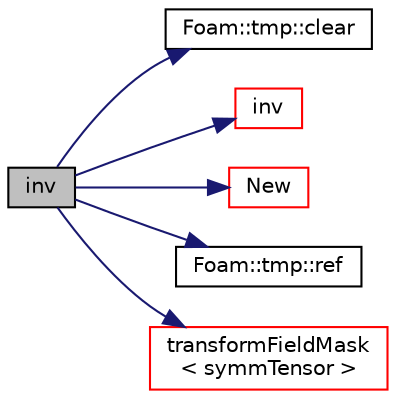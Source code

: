 digraph "inv"
{
  bgcolor="transparent";
  edge [fontname="Helvetica",fontsize="10",labelfontname="Helvetica",labelfontsize="10"];
  node [fontname="Helvetica",fontsize="10",shape=record];
  rankdir="LR";
  Node79956 [label="inv",height=0.2,width=0.4,color="black", fillcolor="grey75", style="filled", fontcolor="black"];
  Node79956 -> Node79957 [color="midnightblue",fontsize="10",style="solid",fontname="Helvetica"];
  Node79957 [label="Foam::tmp::clear",height=0.2,width=0.4,color="black",URL="$a27077.html#adf1d9633e64d0de6a36e0af17ccd8163",tooltip="If object pointer points to valid object: "];
  Node79956 -> Node79958 [color="midnightblue",fontsize="10",style="solid",fontname="Helvetica"];
  Node79958 [label="inv",height=0.2,width=0.4,color="red",URL="$a21851.html#ac51979edadae5b8ade119dd30b88e381"];
  Node79956 -> Node79962 [color="midnightblue",fontsize="10",style="solid",fontname="Helvetica"];
  Node79962 [label="New",height=0.2,width=0.4,color="red",URL="$a21851.html#a9d62cf14554c95e83f83f14909d9e0ec"];
  Node79956 -> Node80204 [color="midnightblue",fontsize="10",style="solid",fontname="Helvetica"];
  Node80204 [label="Foam::tmp::ref",height=0.2,width=0.4,color="black",URL="$a27077.html#aeaf81e641282874cef07f5b808efc83b",tooltip="Return non-const reference or generate a fatal error. "];
  Node79956 -> Node80286 [color="midnightblue",fontsize="10",style="solid",fontname="Helvetica"];
  Node80286 [label="transformFieldMask\l\< symmTensor \>",height=0.2,width=0.4,color="red",URL="$a21851.html#a7884742c6960329a351e831cbe152e04"];
}
